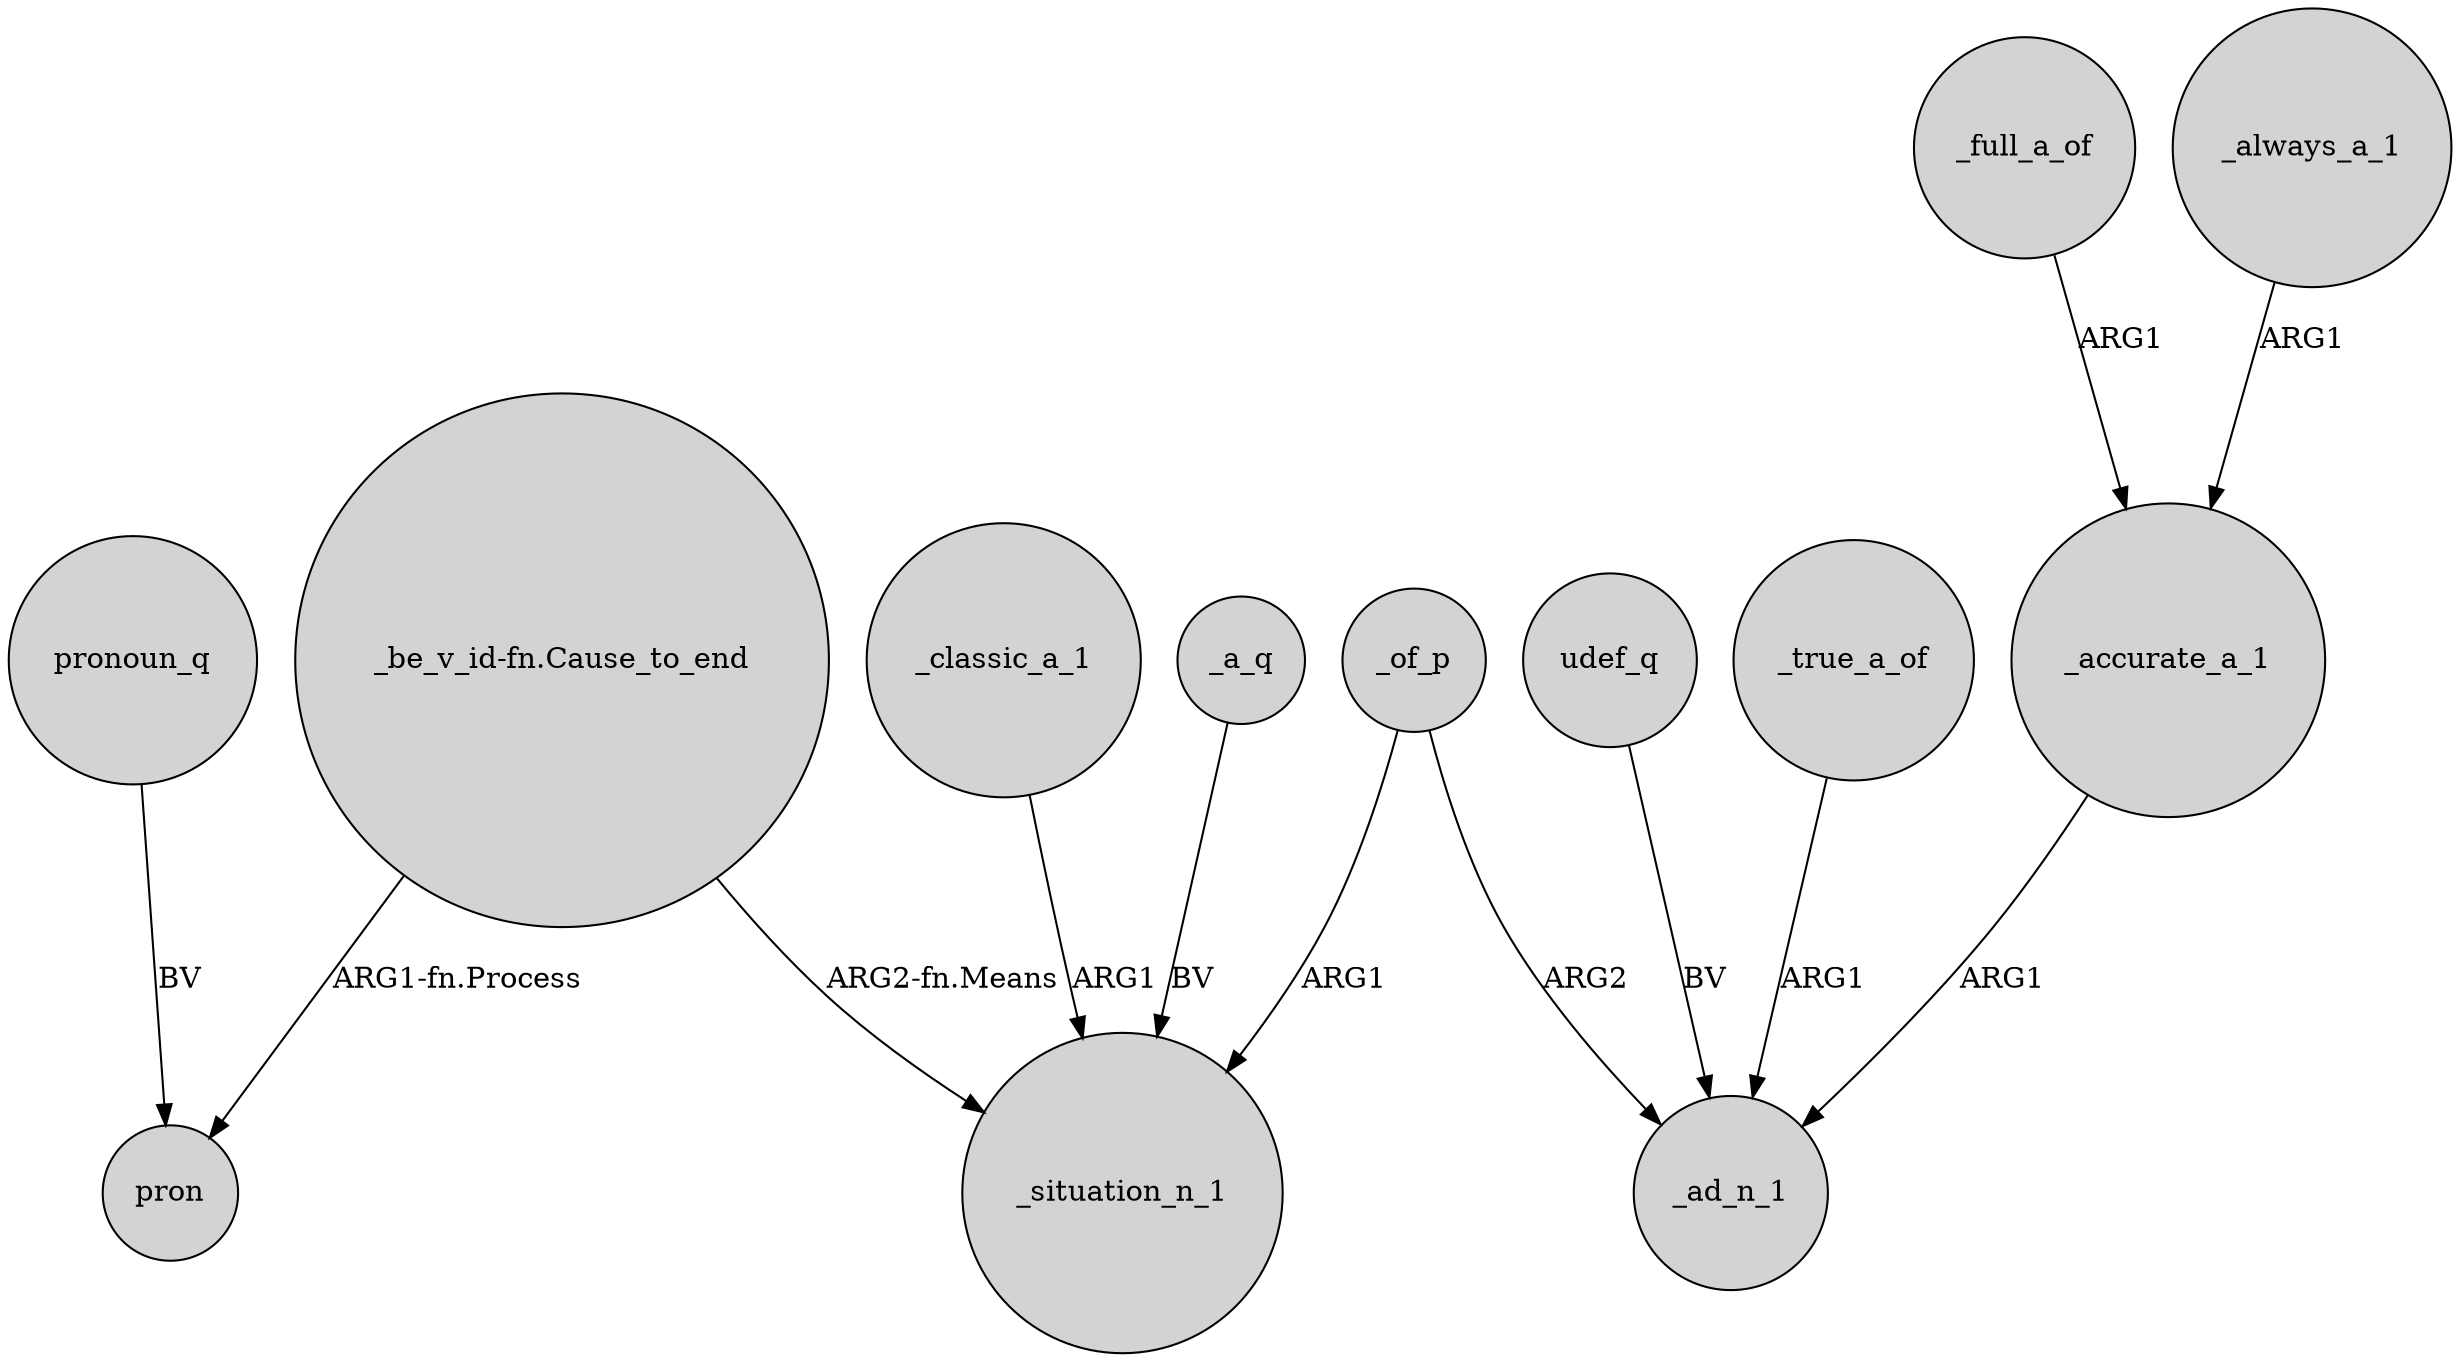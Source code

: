 digraph {
	node [shape=circle style=filled]
	_a_q -> _situation_n_1 [label=BV]
	pronoun_q -> pron [label=BV]
	"_be_v_id-fn.Cause_to_end" -> _situation_n_1 [label="ARG2-fn.Means"]
	_full_a_of -> _accurate_a_1 [label=ARG1]
	_classic_a_1 -> _situation_n_1 [label=ARG1]
	udef_q -> _ad_n_1 [label=BV]
	_accurate_a_1 -> _ad_n_1 [label=ARG1]
	_of_p -> _ad_n_1 [label=ARG2]
	_always_a_1 -> _accurate_a_1 [label=ARG1]
	_true_a_of -> _ad_n_1 [label=ARG1]
	"_be_v_id-fn.Cause_to_end" -> pron [label="ARG1-fn.Process"]
	_of_p -> _situation_n_1 [label=ARG1]
}
